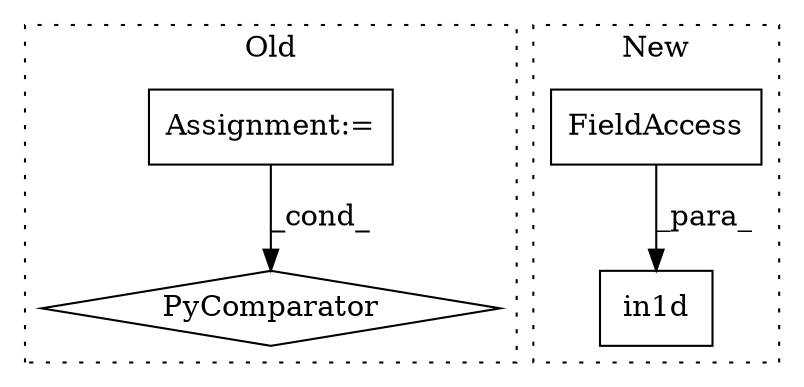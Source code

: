 digraph G {
subgraph cluster0 {
1 [label="PyComparator" a="113" s="38299" l="61" shape="diamond"];
3 [label="Assignment:=" a="7" s="38299" l="61" shape="box"];
label = "Old";
style="dotted";
}
subgraph cluster1 {
2 [label="in1d" a="32" s="38215,38254" l="5,1" shape="box"];
4 [label="FieldAccess" a="22" s="38220" l="16" shape="box"];
label = "New";
style="dotted";
}
3 -> 1 [label="_cond_"];
4 -> 2 [label="_para_"];
}